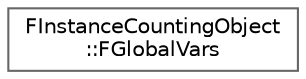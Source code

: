 digraph "Graphical Class Hierarchy"
{
 // INTERACTIVE_SVG=YES
 // LATEX_PDF_SIZE
  bgcolor="transparent";
  edge [fontname=Helvetica,fontsize=10,labelfontname=Helvetica,labelfontsize=10];
  node [fontname=Helvetica,fontsize=10,shape=box,height=0.2,width=0.4];
  rankdir="LR";
  Node0 [id="Node000000",label="FInstanceCountingObject\l::FGlobalVars",height=0.2,width=0.4,color="grey40", fillcolor="white", style="filled",URL="$d8/d1e/structFInstanceCountingObject_1_1FGlobalVars.html",tooltip="Vars used by our singleton."];
}
